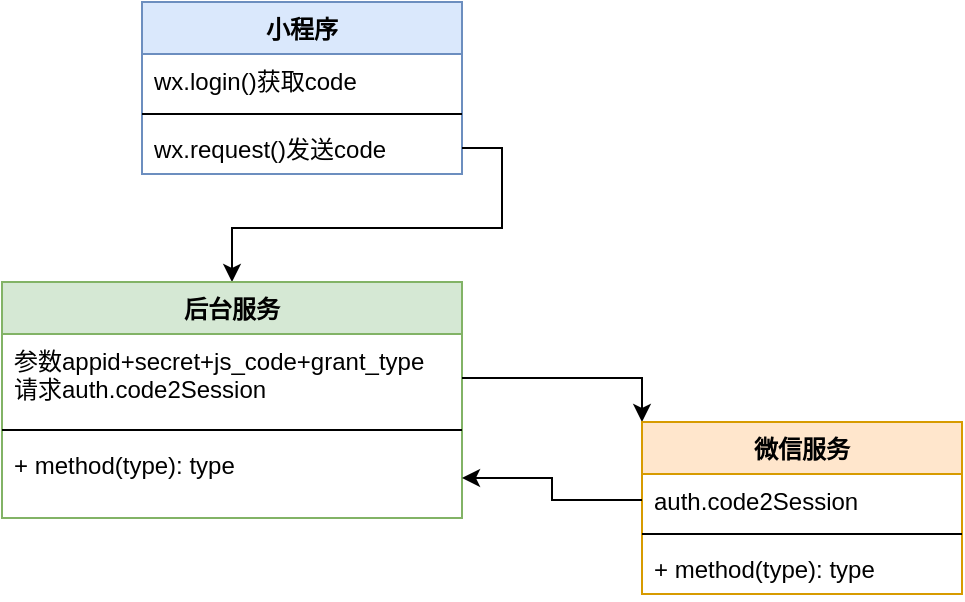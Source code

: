 <mxfile version="15.0.4" type="github">
  <diagram id="19BO0YPX0hd9bhDFKlXe" name="第 1 页">
    <mxGraphModel dx="1373" dy="774" grid="1" gridSize="10" guides="1" tooltips="1" connect="1" arrows="1" fold="1" page="1" pageScale="1" pageWidth="827" pageHeight="1169" math="0" shadow="0">
      <root>
        <mxCell id="0" />
        <mxCell id="1" parent="0" />
        <mxCell id="qBcfan_NChV7agnDNDgU-2" value="小程序" style="swimlane;fontStyle=1;align=center;verticalAlign=top;childLayout=stackLayout;horizontal=1;startSize=26;horizontalStack=0;resizeParent=1;resizeParentMax=0;resizeLast=0;collapsible=1;marginBottom=0;fillColor=#dae8fc;strokeColor=#6c8ebf;" vertex="1" parent="1">
          <mxGeometry x="300" y="60" width="160" height="86" as="geometry">
            <mxRectangle x="300" y="60" width="100" height="26" as="alternateBounds" />
          </mxGeometry>
        </mxCell>
        <mxCell id="qBcfan_NChV7agnDNDgU-3" value="wx.login()获取code" style="text;strokeColor=none;fillColor=none;align=left;verticalAlign=top;spacingLeft=4;spacingRight=4;overflow=hidden;rotatable=0;points=[[0,0.5],[1,0.5]];portConstraint=eastwest;" vertex="1" parent="qBcfan_NChV7agnDNDgU-2">
          <mxGeometry y="26" width="160" height="26" as="geometry" />
        </mxCell>
        <mxCell id="qBcfan_NChV7agnDNDgU-4" value="" style="line;strokeWidth=1;fillColor=none;align=left;verticalAlign=middle;spacingTop=-1;spacingLeft=3;spacingRight=3;rotatable=0;labelPosition=right;points=[];portConstraint=eastwest;" vertex="1" parent="qBcfan_NChV7agnDNDgU-2">
          <mxGeometry y="52" width="160" height="8" as="geometry" />
        </mxCell>
        <mxCell id="qBcfan_NChV7agnDNDgU-5" value="wx.request()发送code" style="text;strokeColor=none;fillColor=none;align=left;verticalAlign=top;spacingLeft=4;spacingRight=4;overflow=hidden;rotatable=0;points=[[0,0.5],[1,0.5]];portConstraint=eastwest;" vertex="1" parent="qBcfan_NChV7agnDNDgU-2">
          <mxGeometry y="60" width="160" height="26" as="geometry" />
        </mxCell>
        <mxCell id="qBcfan_NChV7agnDNDgU-6" style="edgeStyle=orthogonalEdgeStyle;rounded=0;orthogonalLoop=1;jettySize=auto;html=1;exitX=1;exitY=0.5;exitDx=0;exitDy=0;entryX=0.5;entryY=0;entryDx=0;entryDy=0;" edge="1" parent="1" source="qBcfan_NChV7agnDNDgU-5" target="qBcfan_NChV7agnDNDgU-7">
          <mxGeometry relative="1" as="geometry">
            <mxPoint x="370" y="200" as="targetPoint" />
          </mxGeometry>
        </mxCell>
        <mxCell id="qBcfan_NChV7agnDNDgU-7" value="后台服务" style="swimlane;fontStyle=1;align=center;verticalAlign=top;childLayout=stackLayout;horizontal=1;startSize=26;horizontalStack=0;resizeParent=1;resizeParentMax=0;resizeLast=0;collapsible=1;marginBottom=0;fillColor=#d5e8d4;strokeColor=#82b366;" vertex="1" parent="1">
          <mxGeometry x="230" y="200" width="230" height="118" as="geometry">
            <mxRectangle x="300" y="200" width="100" height="26" as="alternateBounds" />
          </mxGeometry>
        </mxCell>
        <mxCell id="qBcfan_NChV7agnDNDgU-8" value="参数appid+secret+js_code+grant_type&#xa;请求auth.code2Session" style="text;strokeColor=none;fillColor=none;align=left;verticalAlign=top;spacingLeft=4;spacingRight=4;overflow=hidden;rotatable=0;points=[[0,0.5],[1,0.5]];portConstraint=eastwest;" vertex="1" parent="qBcfan_NChV7agnDNDgU-7">
          <mxGeometry y="26" width="230" height="44" as="geometry" />
        </mxCell>
        <mxCell id="qBcfan_NChV7agnDNDgU-9" value="" style="line;strokeWidth=1;fillColor=none;align=left;verticalAlign=middle;spacingTop=-1;spacingLeft=3;spacingRight=3;rotatable=0;labelPosition=right;points=[];portConstraint=eastwest;" vertex="1" parent="qBcfan_NChV7agnDNDgU-7">
          <mxGeometry y="70" width="230" height="8" as="geometry" />
        </mxCell>
        <mxCell id="qBcfan_NChV7agnDNDgU-10" value="+ method(type): type" style="text;strokeColor=none;fillColor=none;align=left;verticalAlign=top;spacingLeft=4;spacingRight=4;overflow=hidden;rotatable=0;points=[[0,0.5],[1,0.5]];portConstraint=eastwest;" vertex="1" parent="qBcfan_NChV7agnDNDgU-7">
          <mxGeometry y="78" width="230" height="40" as="geometry" />
        </mxCell>
        <mxCell id="qBcfan_NChV7agnDNDgU-11" style="edgeStyle=orthogonalEdgeStyle;rounded=0;orthogonalLoop=1;jettySize=auto;html=1;exitX=1;exitY=0.5;exitDx=0;exitDy=0;entryX=0;entryY=0;entryDx=0;entryDy=0;" edge="1" parent="1" source="qBcfan_NChV7agnDNDgU-8" target="qBcfan_NChV7agnDNDgU-12">
          <mxGeometry relative="1" as="geometry">
            <mxPoint x="520" y="239" as="targetPoint" />
          </mxGeometry>
        </mxCell>
        <mxCell id="qBcfan_NChV7agnDNDgU-12" value="微信服务" style="swimlane;fontStyle=1;align=center;verticalAlign=top;childLayout=stackLayout;horizontal=1;startSize=26;horizontalStack=0;resizeParent=1;resizeParentMax=0;resizeLast=0;collapsible=1;marginBottom=0;fillColor=#ffe6cc;strokeColor=#d79b00;" vertex="1" parent="1">
          <mxGeometry x="550" y="270" width="160" height="86" as="geometry">
            <mxRectangle x="530" y="260" width="100" height="26" as="alternateBounds" />
          </mxGeometry>
        </mxCell>
        <mxCell id="qBcfan_NChV7agnDNDgU-13" value="auth.code2Session" style="text;strokeColor=none;fillColor=none;align=left;verticalAlign=top;spacingLeft=4;spacingRight=4;overflow=hidden;rotatable=0;points=[[0,0.5],[1,0.5]];portConstraint=eastwest;" vertex="1" parent="qBcfan_NChV7agnDNDgU-12">
          <mxGeometry y="26" width="160" height="26" as="geometry" />
        </mxCell>
        <mxCell id="qBcfan_NChV7agnDNDgU-14" value="" style="line;strokeWidth=1;fillColor=none;align=left;verticalAlign=middle;spacingTop=-1;spacingLeft=3;spacingRight=3;rotatable=0;labelPosition=right;points=[];portConstraint=eastwest;" vertex="1" parent="qBcfan_NChV7agnDNDgU-12">
          <mxGeometry y="52" width="160" height="8" as="geometry" />
        </mxCell>
        <mxCell id="qBcfan_NChV7agnDNDgU-15" value="+ method(type): type" style="text;strokeColor=none;fillColor=none;align=left;verticalAlign=top;spacingLeft=4;spacingRight=4;overflow=hidden;rotatable=0;points=[[0,0.5],[1,0.5]];portConstraint=eastwest;" vertex="1" parent="qBcfan_NChV7agnDNDgU-12">
          <mxGeometry y="60" width="160" height="26" as="geometry" />
        </mxCell>
        <mxCell id="qBcfan_NChV7agnDNDgU-23" style="edgeStyle=orthogonalEdgeStyle;rounded=0;orthogonalLoop=1;jettySize=auto;html=1;exitX=0;exitY=0.5;exitDx=0;exitDy=0;entryX=1;entryY=0.5;entryDx=0;entryDy=0;fontSize=12;startSize=26;" edge="1" parent="1" source="qBcfan_NChV7agnDNDgU-13" target="qBcfan_NChV7agnDNDgU-10">
          <mxGeometry relative="1" as="geometry" />
        </mxCell>
      </root>
    </mxGraphModel>
  </diagram>
</mxfile>

